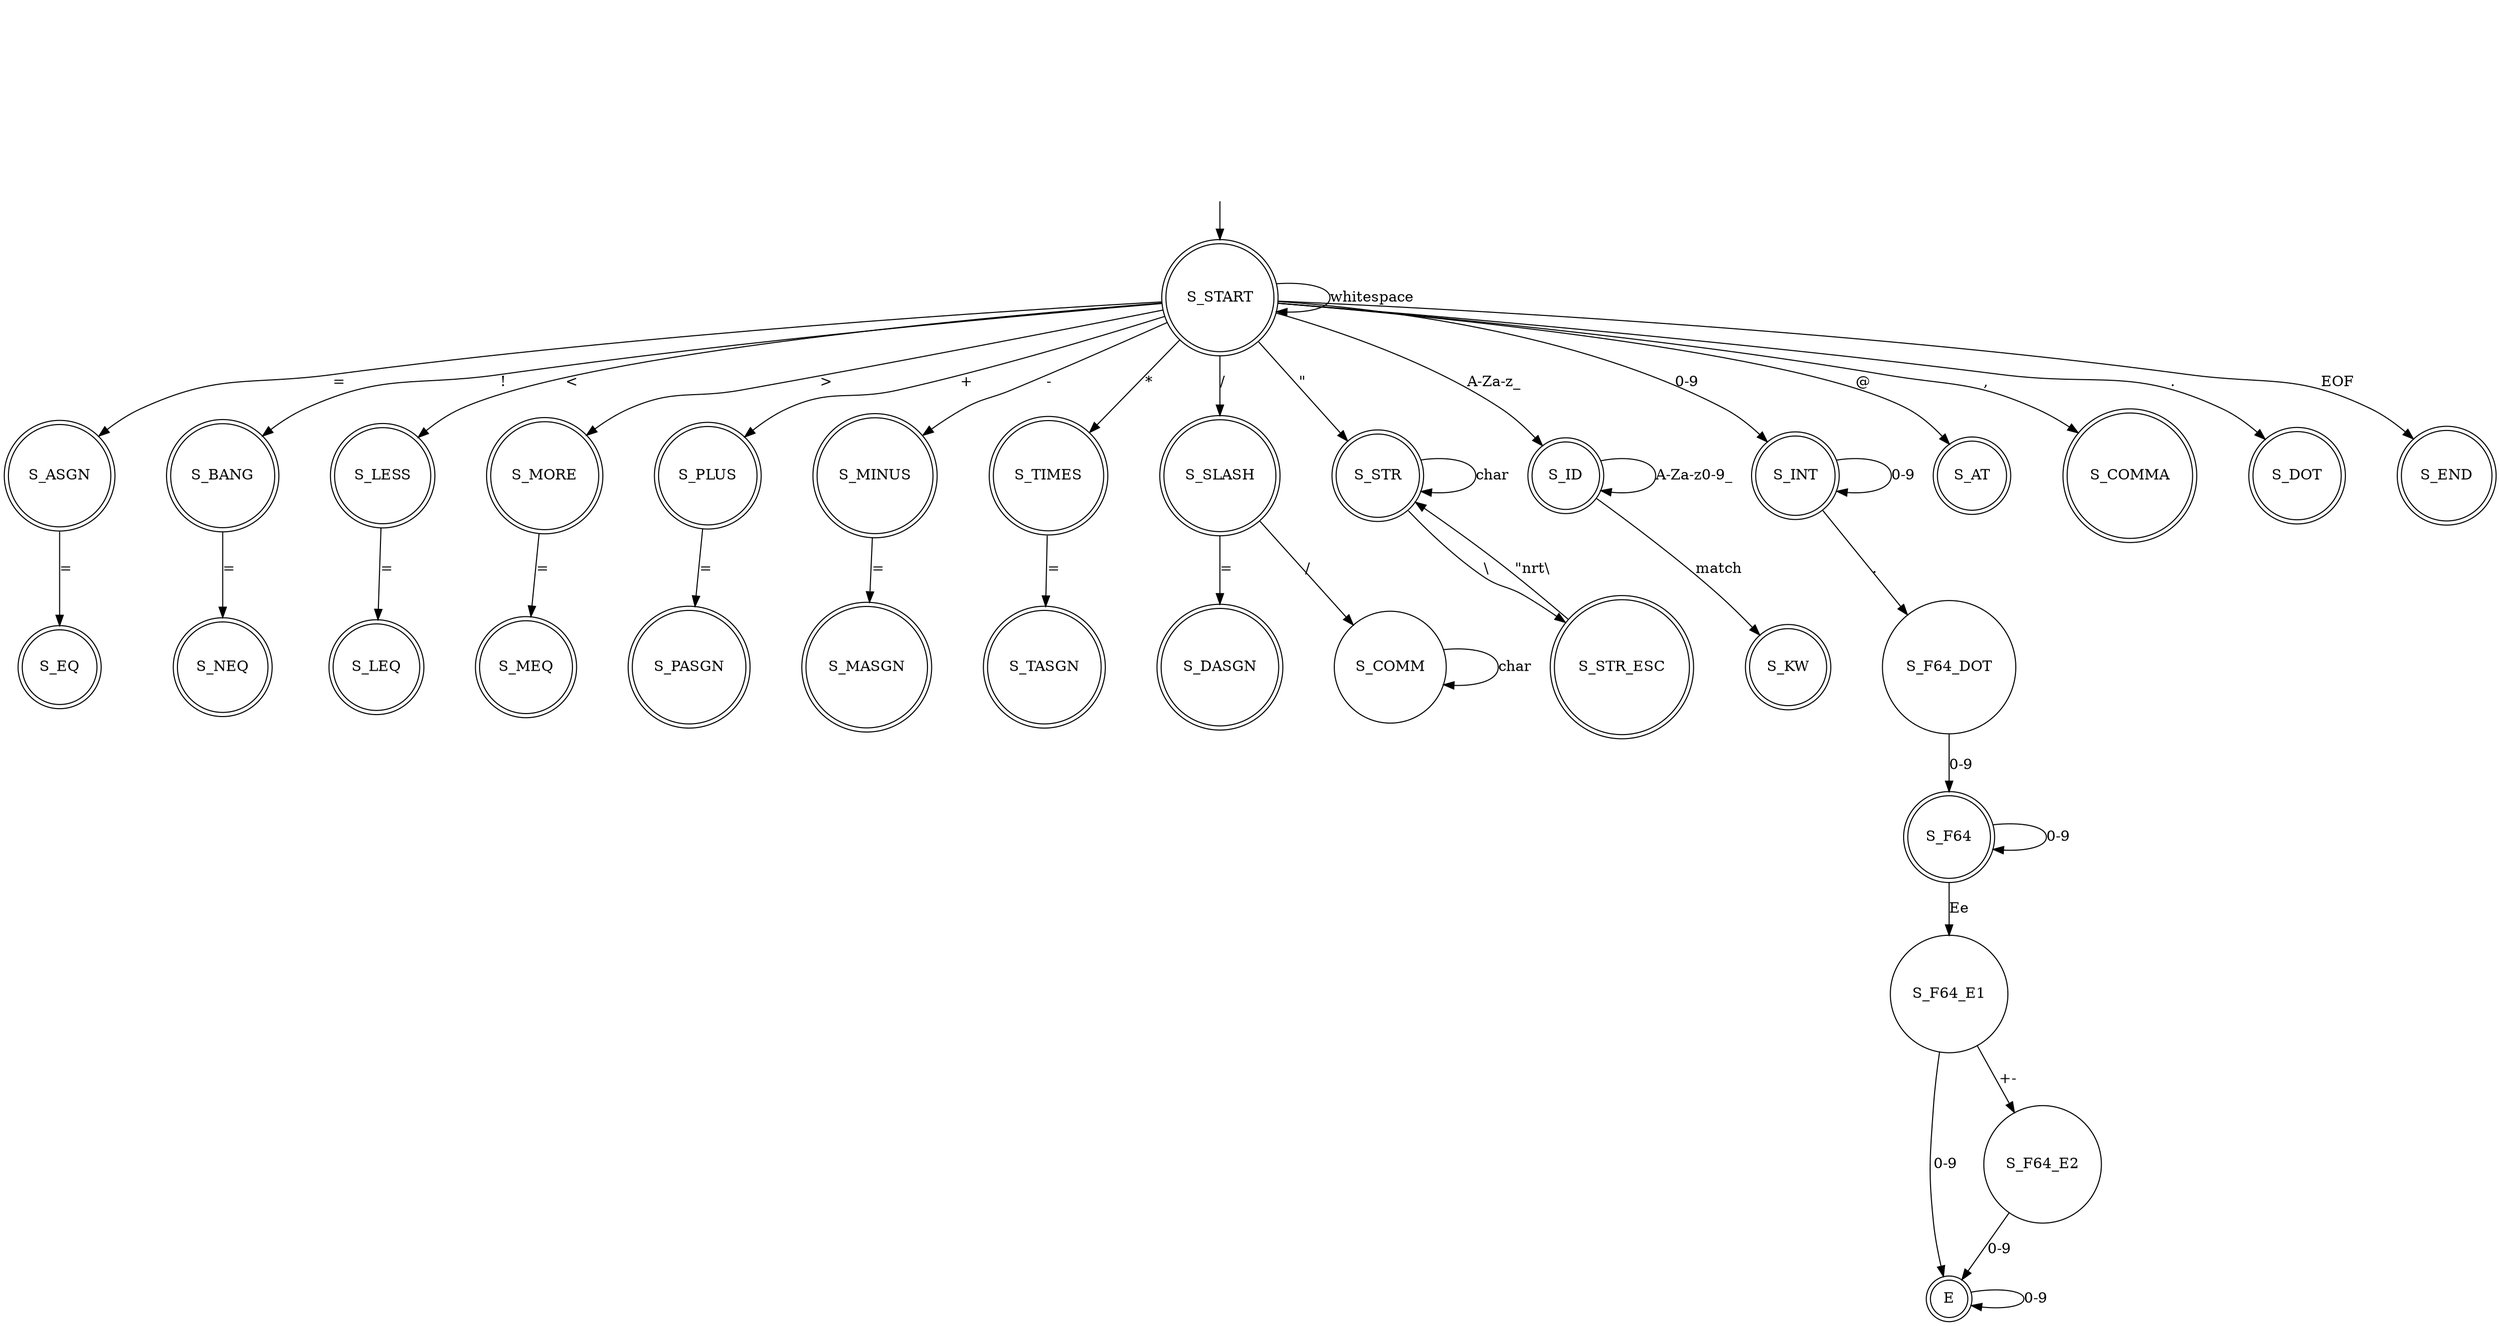digraph G {
    // layout=neato
    // overlap=false
    graph [nodesep=0.7]
    node [shape=circle]

    INVISIBLE_NODE [style=invis]
    S_START [shape="doublecircle"]
    INVISIBLE_NODE->S_START

    subgraph final_nodes{
        node [shape=doublecircle]
        S_ASGN; S_EQ; S_BANG; S_NEQ; S_LESS; S_LEQ; S_MORE; S_MEQ;
        S_PLUS; S_PASGN; S_MINUS; S_MASGN; S_TIMES; S_TASGN; S_SLASH; S_DASGN;
        S_STR; S_STR_ESC;
        S_ID; S_KW;
        S_INT; S_F64; E;
        S_AT; S_COMMA; S_DOT;
        S_END;
    }
       
    S_START -> S_START [label="whitespace"]
    S_START -> S_SLASH [label="/"]
    S_SLASH -> S_COMM [label="/"]
    S_COMM -> S_COMM [label="char"]

    S_START -> S_ASGN [label="="]
    S_ASGN -> S_EQ [label="="]

    S_START -> S_BANG [label="!"]
    S_BANG -> S_NEQ [label="="]

    S_START -> S_LESS [label="<"]
    S_LESS -> S_LEQ [label="="]

    S_START -> S_MORE [label=">"]
    S_MORE -> S_MEQ [label="="]

    S_START -> S_PLUS [label="+"]
    S_PLUS -> S_PASGN [label="="]

    S_START -> S_MINUS [label="-"]
    S_MINUS -> S_MASGN [label="="]

    S_START -> S_TIMES [label="*"] 
    S_TIMES -> S_TASGN [label="="]

    S_SLASH -> S_DASGN [label="="]

    S_START -> S_STR [label="\""]
    S_STR -> S_STR [label="char"]
    S_STR -> S_STR_ESC [label="\\"]
    S_STR_ESC -> S_STR [label="\"nrt\\"]

    S_START -> S_ID [label="A-Za-z_"]
    S_ID -> S_ID [label="A-Za-z0-9_"]
    S_ID -> S_KW [label="match"]

    S_START -> S_INT [label="0-9"]
    S_INT -> S_INT [label="0-9"]
    S_INT -> S_F64_DOT [label="."]
    S_F64_DOT -> S_F64 [label="0-9"]
    S_F64 -> S_F64 [label="0-9"]
    S_F64 -> S_F64_E1 [label="Ee"]
    S_F64_E1 -> E [label="0-9"]
    S_F64_E1 -> S_F64_E2 [label="+-"]
    S_F64_E2 -> E [label="0-9"]
    E -> E [label="0-9"]

    S_START -> S_AT [label="@"]
    S_START -> S_COMMA [label=","]
    S_START -> S_DOT [label="."]

    S_START -> S_END [label="EOF"]
}